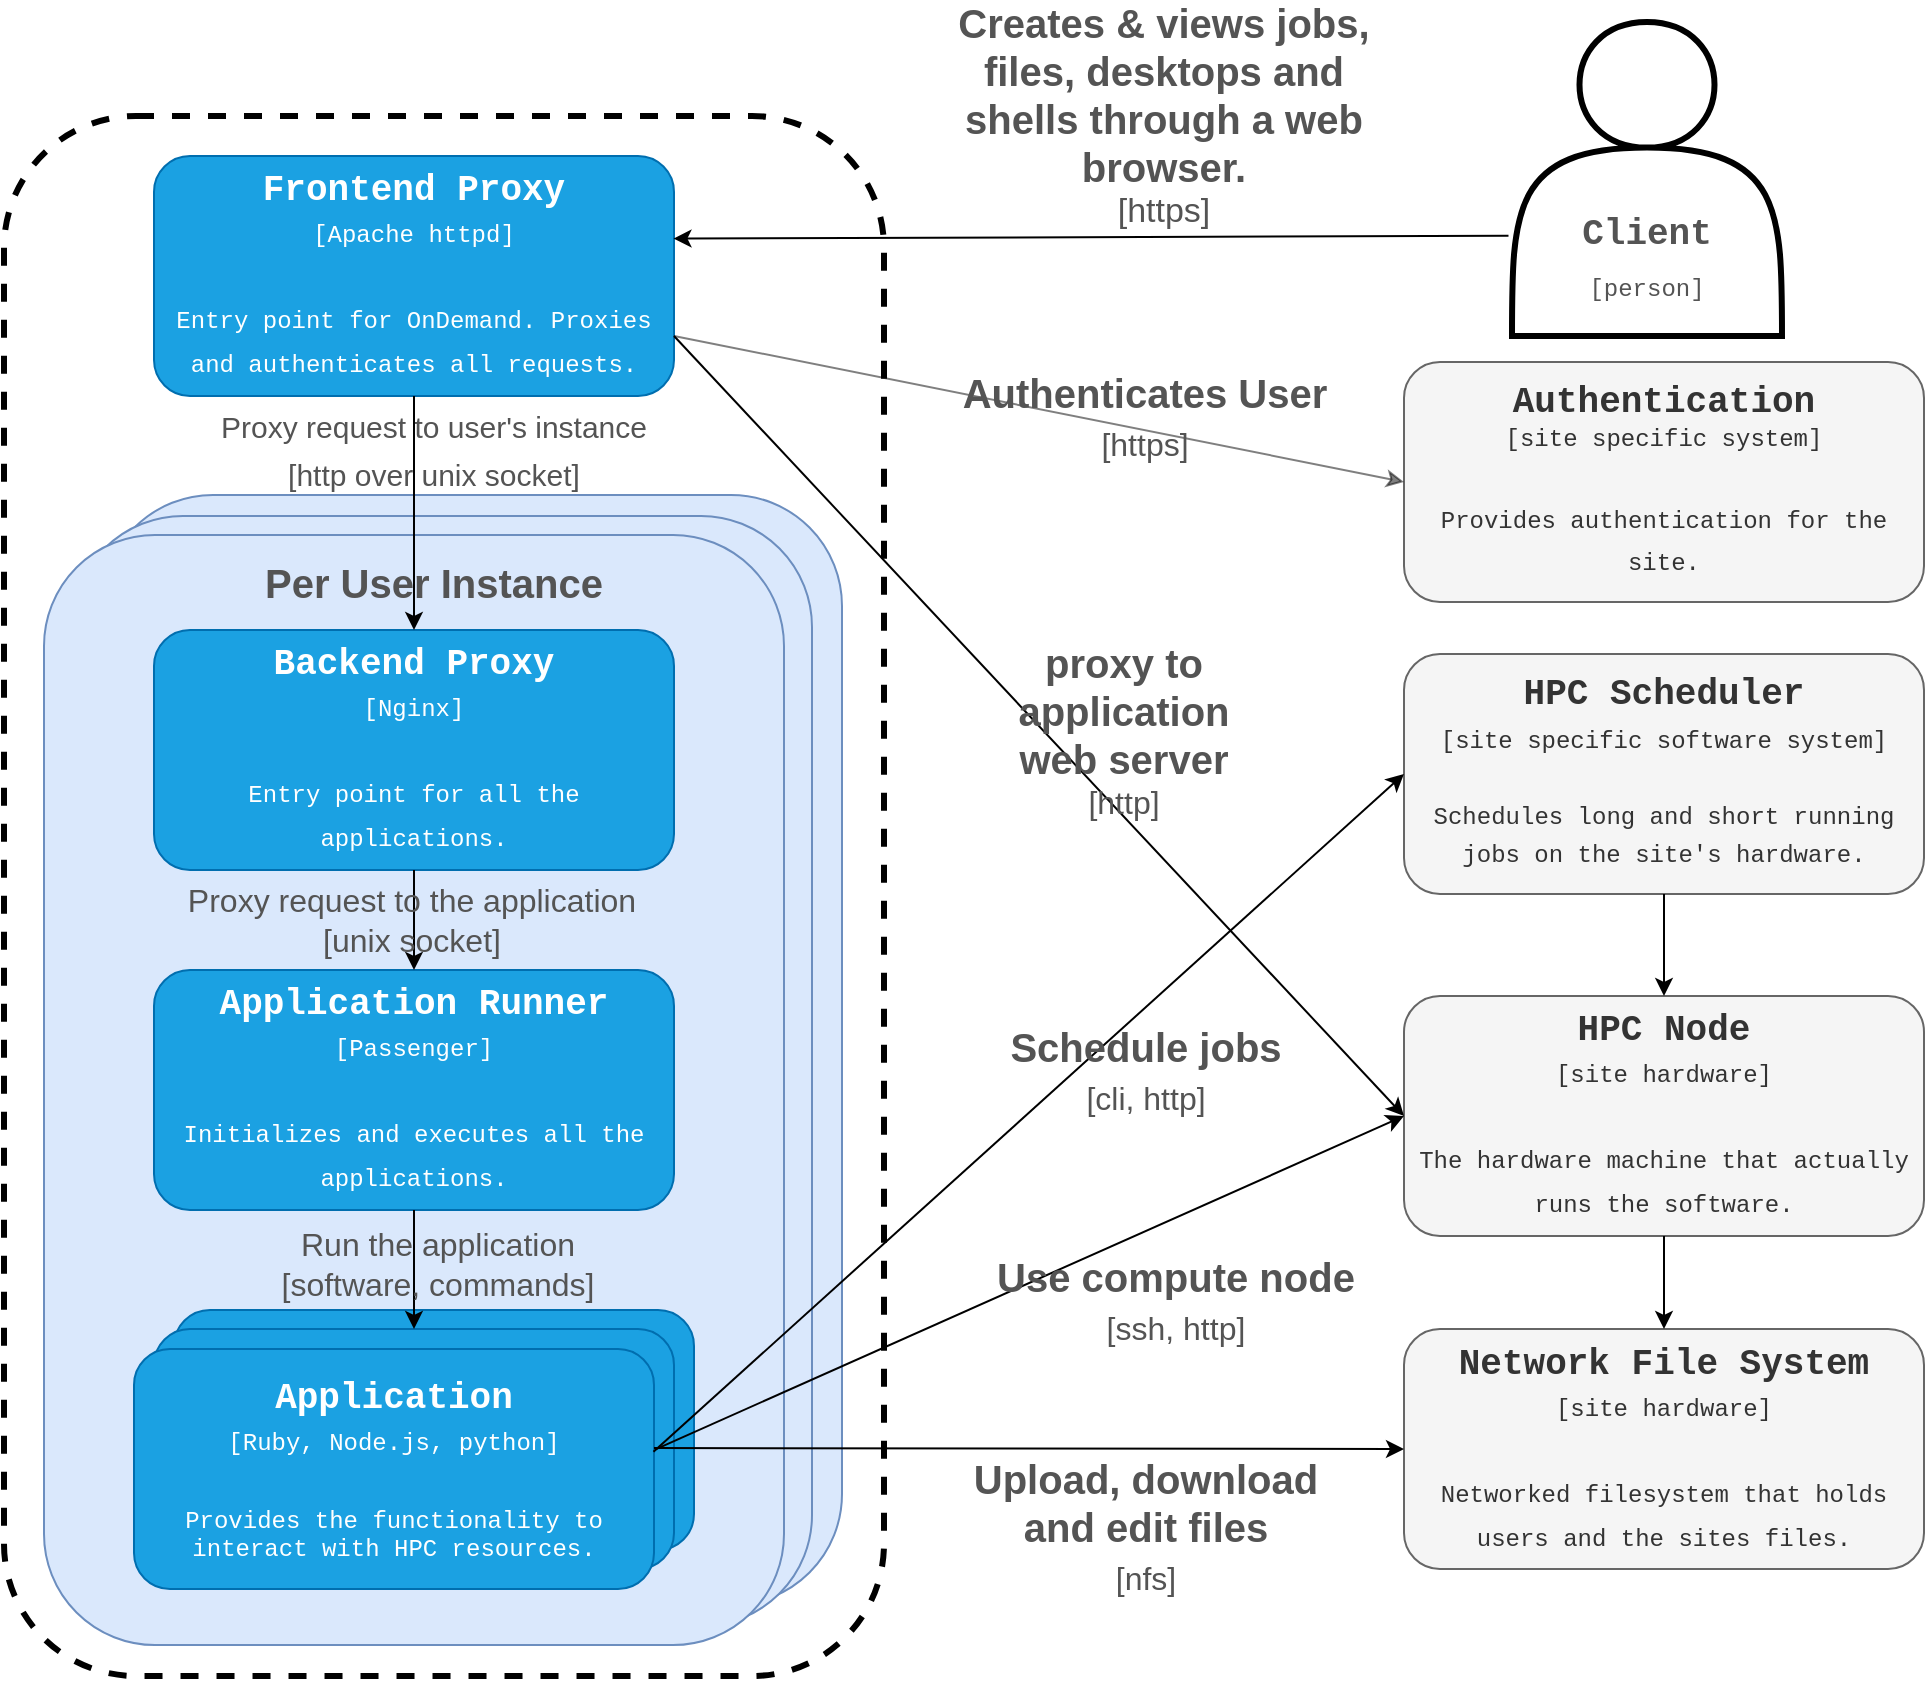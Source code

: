 <mxfile version="10.8.1" type="device"><diagram id="qPAtzh4L432bzVVf6LmU" name="Page-1"><mxGraphModel dx="1991" dy="863" grid="1" gridSize="10" guides="1" tooltips="1" connect="1" arrows="1" fold="1" page="1" pageScale="1" pageWidth="1100" pageHeight="850" math="0" shadow="0"><root><mxCell id="0"/><mxCell id="1" parent="0"/><mxCell id="j8NhipTslf6WYC6M8bfo-11" value="" style="rounded=1;whiteSpace=wrap;html=1;fontFamily=Courier New;fontStyle=0;gradientColor=none;dashed=1;strokeWidth=3;fillColor=none;" vertex="1" parent="1"><mxGeometry x="10" y="60" width="440" height="780" as="geometry"/></mxCell><mxCell id="j8NhipTslf6WYC6M8bfo-14" value="" style="rounded=1;whiteSpace=wrap;html=1;fillColor=#dae8fc;strokeColor=#6c8ebf;fontFamily=Courier New;fontStyle=0" vertex="1" parent="1"><mxGeometry x="59" y="249.5" width="370" height="555" as="geometry"/></mxCell><mxCell id="j8NhipTslf6WYC6M8bfo-13" value="" style="rounded=1;whiteSpace=wrap;html=1;fillColor=#dae8fc;strokeColor=#6c8ebf;fontFamily=Courier New;fontStyle=0" vertex="1" parent="1"><mxGeometry x="44" y="260" width="370" height="555" as="geometry"/></mxCell><mxCell id="j8NhipTslf6WYC6M8bfo-10" value="" style="rounded=1;whiteSpace=wrap;html=1;fillColor=#dae8fc;strokeColor=#6c8ebf;fontFamily=Courier New;fontStyle=0" vertex="1" parent="1"><mxGeometry x="30" y="269.5" width="370" height="555" as="geometry"/></mxCell><mxCell id="j8NhipTslf6WYC6M8bfo-8" value="&lt;div&gt;&lt;b&gt;&lt;font style=&quot;font-size: 18px&quot;&gt;Application&lt;br&gt;&lt;/font&gt;&lt;/b&gt;&lt;/div&gt;&lt;div&gt;&lt;font style=&quot;font-size: 18px&quot;&gt;&lt;font style=&quot;font-size: 12px&quot;&gt;&lt;font style=&quot;font-size: 12px&quot;&gt;[Ruby, Node.js, python]&lt;/font&gt;&lt;/font&gt;&lt;/font&gt;&lt;/div&gt;&lt;div&gt;&lt;font style=&quot;font-size: 18px&quot;&gt;&lt;font style=&quot;font-size: 12px&quot;&gt;&lt;font style=&quot;font-size: 12px&quot;&gt;&lt;br&gt;&lt;/font&gt;&lt;/font&gt;&lt;/font&gt;&lt;/div&gt;Provides the functionality " style="rounded=1;whiteSpace=wrap;html=1;fillColor=#1ba1e2;strokeColor=#006EAF;fontColor=#ffffff;fontFamily=Courier New;fontStyle=0" vertex="1" parent="1"><mxGeometry x="95" y="657" width="260" height="120" as="geometry"/></mxCell><mxCell id="j8NhipTslf6WYC6M8bfo-7" value="&lt;div&gt;&lt;b&gt;&lt;font style=&quot;font-size: 18px&quot;&gt;Application&lt;br&gt;&lt;/font&gt;&lt;/b&gt;&lt;/div&gt;&lt;div&gt;&lt;font style=&quot;font-size: 18px&quot;&gt;&lt;font style=&quot;font-size: 12px&quot;&gt;&lt;font style=&quot;font-size: 12px&quot;&gt;[Ruby, Node.js, python]&lt;/font&gt;&lt;/font&gt;&lt;/font&gt;&lt;/div&gt;&lt;div&gt;&lt;font style=&quot;font-size: 18px&quot;&gt;&lt;font style=&quot;font-size: 12px&quot;&gt;&lt;font style=&quot;font-size: 12px&quot;&gt;&lt;br&gt;&lt;/font&gt;&lt;/font&gt;&lt;/font&gt;&lt;/div&gt;Provides the functionality " style="rounded=1;whiteSpace=wrap;html=1;fillColor=#1ba1e2;strokeColor=#006EAF;fontColor=#ffffff;fontFamily=Courier New;fontStyle=0" vertex="1" parent="1"><mxGeometry x="85" y="666.5" width="260" height="120" as="geometry"/></mxCell><mxCell id="aSpc44i5AVYlap8QGFp9-12" value="&lt;div&gt;&lt;b&gt;&lt;font style=&quot;font-size: 18px&quot;&gt;Frontend Proxy&lt;br&gt;&lt;/font&gt;&lt;/b&gt;&lt;/div&gt;&lt;div&gt;&lt;font style=&quot;font-size: 18px&quot;&gt;&lt;font style=&quot;font-size: 12px&quot;&gt;&lt;font style=&quot;font-size: 12px&quot;&gt;[Apache httpd]&lt;/font&gt;&lt;/font&gt;&lt;/font&gt;&lt;/div&gt;&lt;div&gt;&lt;font style=&quot;font-size: 18px&quot;&gt;&lt;font style=&quot;font-size: 12px&quot;&gt;&lt;font style=&quot;font-size: 12px&quot;&gt;&lt;br&gt;&lt;/font&gt;&lt;/font&gt;&lt;/font&gt;&lt;/div&gt;&lt;div&gt;&lt;font style=&quot;font-size: 18px&quot;&gt;&lt;font style=&quot;font-size: 12px&quot;&gt;&lt;font style=&quot;font-size: 12px&quot;&gt;Entry point for OnDemand. Proxies and authenticates all requests.&lt;/font&gt;&lt;br&gt;&lt;/font&gt;&lt;/font&gt;&lt;/div&gt;" style="rounded=1;whiteSpace=wrap;html=1;fillColor=#1ba1e2;strokeColor=#006EAF;fontColor=#ffffff;fontFamily=Courier New;fontStyle=0" parent="1" vertex="1"><mxGeometry x="85" y="80" width="260" height="120" as="geometry"/></mxCell><mxCell id="j8NhipTslf6WYC6M8bfo-1" value="&lt;div&gt;&lt;b&gt;&lt;font style=&quot;font-size: 18px&quot;&gt;Backend Proxy&lt;br&gt;&lt;/font&gt;&lt;/b&gt;&lt;/div&gt;&lt;div&gt;&lt;font style=&quot;font-size: 18px&quot;&gt;&lt;font style=&quot;font-size: 12px&quot;&gt;&lt;font style=&quot;font-size: 12px&quot;&gt;[Nginx]&lt;/font&gt;&lt;/font&gt;&lt;/font&gt;&lt;/div&gt;&lt;div&gt;&lt;font style=&quot;font-size: 18px&quot;&gt;&lt;font style=&quot;font-size: 12px&quot;&gt;&lt;font style=&quot;font-size: 12px&quot;&gt;&lt;br&gt;&lt;/font&gt;&lt;/font&gt;&lt;/font&gt;&lt;/div&gt;&lt;div&gt;&lt;font style=&quot;font-size: 18px&quot;&gt;&lt;font style=&quot;font-size: 12px&quot;&gt;&lt;font style=&quot;font-size: 12px&quot;&gt;Entry point for all the applications.&lt;/font&gt;&lt;br&gt;&lt;/font&gt;&lt;/font&gt;&lt;/div&gt;" style="rounded=1;whiteSpace=wrap;html=1;fillColor=#1ba1e2;strokeColor=#006EAF;fontColor=#ffffff;fontFamily=Courier New;fontStyle=0" vertex="1" parent="1"><mxGeometry x="85" y="317" width="260" height="120" as="geometry"/></mxCell><mxCell id="j8NhipTslf6WYC6M8bfo-2" value="&lt;div&gt;&lt;b&gt;&lt;font style=&quot;font-size: 18px&quot;&gt;Application Runner&lt;br&gt;&lt;/font&gt;&lt;/b&gt;&lt;/div&gt;&lt;div&gt;&lt;font style=&quot;font-size: 18px&quot;&gt;&lt;font style=&quot;font-size: 12px&quot;&gt;&lt;font style=&quot;font-size: 12px&quot;&gt;[Passenger]&lt;/font&gt;&lt;/font&gt;&lt;/font&gt;&lt;/div&gt;&lt;div&gt;&lt;font style=&quot;font-size: 18px&quot;&gt;&lt;font style=&quot;font-size: 12px&quot;&gt;&lt;font style=&quot;font-size: 12px&quot;&gt;&lt;br&gt;&lt;/font&gt;&lt;/font&gt;&lt;/font&gt;&lt;/div&gt;&lt;div&gt;&lt;font style=&quot;font-size: 18px&quot;&gt;&lt;font style=&quot;font-size: 12px&quot;&gt;&lt;font style=&quot;font-size: 12px&quot;&gt;Initializes and executes all the applications.&lt;/font&gt;&lt;br&gt;&lt;/font&gt;&lt;/font&gt;&lt;/div&gt;" style="rounded=1;whiteSpace=wrap;html=1;fillColor=#1ba1e2;strokeColor=#006EAF;fontColor=#ffffff;fontFamily=Courier New;fontStyle=0" vertex="1" parent="1"><mxGeometry x="85" y="487" width="260" height="120" as="geometry"/></mxCell><mxCell id="j8NhipTslf6WYC6M8bfo-6" value="&lt;div&gt;&lt;b&gt;&lt;font style=&quot;font-size: 18px&quot;&gt;Application&lt;br&gt;&lt;/font&gt;&lt;/b&gt;&lt;/div&gt;&lt;div&gt;&lt;font style=&quot;font-size: 18px&quot;&gt;&lt;font style=&quot;font-size: 12px&quot;&gt;&lt;font style=&quot;font-size: 12px&quot;&gt;[Ruby, Node.js, python]&lt;/font&gt;&lt;/font&gt;&lt;/font&gt;&lt;/div&gt;&lt;div&gt;&lt;font style=&quot;font-size: 18px&quot;&gt;&lt;font style=&quot;font-size: 12px&quot;&gt;&lt;font style=&quot;font-size: 12px&quot;&gt;&lt;br&gt;&lt;/font&gt;&lt;/font&gt;&lt;/font&gt;&lt;/div&gt;Provides the functionality to interact with HPC resources. " style="rounded=1;whiteSpace=wrap;html=1;fillColor=#1ba1e2;strokeColor=#006EAF;fontColor=#ffffff;fontFamily=Courier New;fontStyle=0" vertex="1" parent="1"><mxGeometry x="75" y="676.5" width="260" height="120" as="geometry"/></mxCell><mxCell id="j8NhipTslf6WYC6M8bfo-9" value="&lt;div&gt;&lt;b&gt;&lt;font style=&quot;font-size: 18px&quot;&gt;Authentication&lt;br&gt;&lt;/font&gt;&lt;/b&gt;&lt;/div&gt;&lt;div&gt;&lt;font&gt;&lt;font&gt;&lt;font&gt;[site specific system]&lt;/font&gt;&lt;/font&gt;&lt;/font&gt;&lt;/div&gt;&lt;div&gt;&lt;font style=&quot;font-size: 18px&quot;&gt;&lt;font style=&quot;font-size: 12px&quot;&gt;&lt;font style=&quot;font-size: 12px&quot;&gt;&lt;br&gt;&lt;/font&gt;&lt;/font&gt;&lt;/font&gt;&lt;/div&gt;&lt;div&gt;&lt;font style=&quot;font-size: 18px&quot;&gt;&lt;font style=&quot;font-size: 12px&quot;&gt;Provides authentication for the site.&lt;br&gt;&lt;/font&gt;&lt;/font&gt;&lt;/div&gt;" style="rounded=1;whiteSpace=wrap;html=1;fillColor=#f5f5f5;strokeColor=#666666;fontColor=#333333;fontFamily=Courier New;fontStyle=0" vertex="1" parent="1"><mxGeometry x="710" y="183" width="260" height="120" as="geometry"/></mxCell><mxCell id="j8NhipTslf6WYC6M8bfo-12" value="Per User Instance" style="text;html=1;strokeColor=none;fillColor=none;align=center;verticalAlign=middle;whiteSpace=wrap;rounded=0;fontSize=20;fontStyle=1;fontColor=#545454;" vertex="1" parent="1"><mxGeometry x="118" y="283" width="214" height="20" as="geometry"/></mxCell><mxCell id="j8NhipTslf6WYC6M8bfo-15" value="&lt;div&gt;&lt;b&gt;&lt;font style=&quot;font-size: 18px&quot;&gt;HPC Scheduler&lt;br&gt;&lt;/font&gt;&lt;/b&gt;&lt;/div&gt;&lt;div&gt;&lt;font style=&quot;font-size: 18px&quot;&gt;&lt;font style=&quot;font-size: 12px&quot;&gt;&lt;font style=&quot;font-size: 12px&quot;&gt;[site specific software system]&lt;/font&gt;&lt;/font&gt;&lt;/font&gt;&lt;/div&gt;&lt;div&gt;&lt;font style=&quot;font-size: 18px&quot;&gt;&lt;font style=&quot;font-size: 12px&quot;&gt;&lt;font style=&quot;font-size: 12px&quot;&gt;&lt;br&gt;&lt;/font&gt;&lt;/font&gt;&lt;/font&gt;&lt;/div&gt;&lt;div&gt;Schedules long and short running jobs on the site's hardware.&lt;font style=&quot;font-size: 18px&quot;&gt;&lt;font style=&quot;font-size: 12px&quot;&gt;&lt;br&gt;&lt;/font&gt;&lt;/font&gt;&lt;/div&gt;" style="rounded=1;whiteSpace=wrap;html=1;fillColor=#f5f5f5;strokeColor=#666666;fontColor=#333333;fontFamily=Courier New;fontStyle=0" vertex="1" parent="1"><mxGeometry x="710" y="329" width="260" height="120" as="geometry"/></mxCell><mxCell id="j8NhipTslf6WYC6M8bfo-16" value="&lt;div&gt;&lt;b&gt;&lt;font style=&quot;font-size: 18px&quot;&gt;HPC Node&lt;br&gt;&lt;/font&gt;&lt;/b&gt;&lt;/div&gt;&lt;div&gt;&lt;font style=&quot;font-size: 18px&quot;&gt;&lt;font style=&quot;font-size: 12px&quot;&gt;&lt;font style=&quot;font-size: 12px&quot;&gt;[site hardware]&lt;/font&gt;&lt;/font&gt;&lt;/font&gt;&lt;/div&gt;&lt;div&gt;&lt;font style=&quot;font-size: 18px&quot;&gt;&lt;font style=&quot;font-size: 12px&quot;&gt;&lt;font style=&quot;font-size: 12px&quot;&gt;&lt;br&gt;&lt;/font&gt;&lt;/font&gt;&lt;/font&gt;&lt;/div&gt;&lt;div&gt;&lt;font style=&quot;font-size: 18px&quot;&gt;&lt;font style=&quot;font-size: 12px&quot;&gt;The hardware machine that actually runs the software.&lt;br&gt;&lt;/font&gt;&lt;/font&gt;&lt;/div&gt;" style="rounded=1;whiteSpace=wrap;html=1;fillColor=#f5f5f5;strokeColor=#666666;fontColor=#333333;fontFamily=Courier New;fontStyle=0" vertex="1" parent="1"><mxGeometry x="710" y="500" width="260" height="120" as="geometry"/></mxCell><mxCell id="j8NhipTslf6WYC6M8bfo-17" value="&lt;div&gt;&lt;b&gt;&lt;font style=&quot;font-size: 18px&quot;&gt;Network File System&lt;br&gt;&lt;/font&gt;&lt;/b&gt;&lt;/div&gt;&lt;div&gt;&lt;font style=&quot;font-size: 18px&quot;&gt;&lt;font style=&quot;font-size: 12px&quot;&gt;&lt;font style=&quot;font-size: 12px&quot;&gt;[site hardware]&lt;/font&gt;&lt;/font&gt;&lt;/font&gt;&lt;/div&gt;&lt;div&gt;&lt;font style=&quot;font-size: 18px&quot;&gt;&lt;font style=&quot;font-size: 12px&quot;&gt;&lt;font style=&quot;font-size: 12px&quot;&gt;&lt;br&gt;&lt;/font&gt;&lt;/font&gt;&lt;/font&gt;&lt;/div&gt;&lt;div&gt;&lt;font style=&quot;font-size: 18px&quot;&gt;&lt;font style=&quot;font-size: 12px&quot;&gt;Networked filesystem that holds users and the sites files.&lt;br&gt;&lt;/font&gt;&lt;/font&gt;&lt;/div&gt;" style="rounded=1;whiteSpace=wrap;html=1;fillColor=#f5f5f5;strokeColor=#666666;fontColor=#333333;fontFamily=Courier New;fontStyle=0" vertex="1" parent="1"><mxGeometry x="710" y="666.5" width="260" height="120" as="geometry"/></mxCell><mxCell id="j8NhipTslf6WYC6M8bfo-18" value="" style="endArrow=classic;html=1;fontSize=20;fontColor=#545454;entryX=0;entryY=0.5;entryDx=0;entryDy=0;exitX=1;exitY=0.75;exitDx=0;exitDy=0;strokeWidth=1;opacity=50;shadow=0;sourcePerimeterSpacing=0;" edge="1" parent="1" source="aSpc44i5AVYlap8QGFp9-12" target="j8NhipTslf6WYC6M8bfo-9"><mxGeometry width="50" height="50" relative="1" as="geometry"><mxPoint x="510" y="230" as="sourcePoint"/><mxPoint x="1000" y="320" as="targetPoint"/></mxGeometry></mxCell><mxCell id="j8NhipTslf6WYC6M8bfo-19" value="" style="endArrow=classic;html=1;fontSize=20;fontColor=#545454;entryX=0;entryY=0.5;entryDx=0;entryDy=0;" edge="1" parent="1" target="j8NhipTslf6WYC6M8bfo-17"><mxGeometry width="50" height="50" relative="1" as="geometry"><mxPoint x="335" y="726" as="sourcePoint"/><mxPoint x="546.429" y="725.857" as="targetPoint"/></mxGeometry></mxCell><mxCell id="j8NhipTslf6WYC6M8bfo-20" value="" style="endArrow=classic;html=1;fontSize=20;fontColor=#545454;entryX=0;entryY=0.5;entryDx=0;entryDy=0;exitX=1.005;exitY=0.416;exitDx=0;exitDy=0;exitPerimeter=0;" edge="1" parent="1" source="j8NhipTslf6WYC6M8bfo-6" target="j8NhipTslf6WYC6M8bfo-16"><mxGeometry width="50" height="50" relative="1" as="geometry"><mxPoint x="510" y="690" as="sourcePoint"/><mxPoint x="580.429" y="737" as="targetPoint"/><Array as="points"/></mxGeometry></mxCell><mxCell id="j8NhipTslf6WYC6M8bfo-21" value="" style="endArrow=classic;html=1;fontSize=20;fontColor=#545454;entryX=0;entryY=0.5;entryDx=0;entryDy=0;exitX=0.999;exitY=0.428;exitDx=0;exitDy=0;exitPerimeter=0;" edge="1" parent="1" source="j8NhipTslf6WYC6M8bfo-6" target="j8NhipTslf6WYC6M8bfo-15"><mxGeometry width="50" height="50" relative="1" as="geometry"><mxPoint x="340" y="727" as="sourcePoint"/><mxPoint x="580.429" y="547" as="targetPoint"/><Array as="points"/></mxGeometry></mxCell><mxCell id="j8NhipTslf6WYC6M8bfo-22" value="" style="endArrow=classic;html=1;fontSize=20;fontColor=#545454;entryX=0.5;entryY=0;entryDx=0;entryDy=0;exitX=0.5;exitY=1;exitDx=0;exitDy=0;" edge="1" parent="1" source="aSpc44i5AVYlap8QGFp9-12" target="j8NhipTslf6WYC6M8bfo-1"><mxGeometry width="50" height="50" relative="1" as="geometry"><mxPoint x="790" y="537.5" as="sourcePoint"/><mxPoint x="1020.429" y="174.643" as="targetPoint"/><Array as="points"/></mxGeometry></mxCell><mxCell id="j8NhipTslf6WYC6M8bfo-23" value="" style="endArrow=classic;html=1;fontSize=20;fontColor=#545454;entryX=0.5;entryY=0;entryDx=0;entryDy=0;exitX=0.5;exitY=1;exitDx=0;exitDy=0;" edge="1" parent="1" source="j8NhipTslf6WYC6M8bfo-1" target="j8NhipTslf6WYC6M8bfo-2"><mxGeometry width="50" height="50" relative="1" as="geometry"><mxPoint x="224.714" y="209.857" as="sourcePoint"/><mxPoint x="224.714" y="327" as="targetPoint"/><Array as="points"/></mxGeometry></mxCell><mxCell id="j8NhipTslf6WYC6M8bfo-24" value="" style="endArrow=classic;html=1;fontSize=20;fontColor=#545454;entryX=0.5;entryY=0;entryDx=0;entryDy=0;exitX=0.5;exitY=1;exitDx=0;exitDy=0;" edge="1" parent="1" source="j8NhipTslf6WYC6M8bfo-2" target="j8NhipTslf6WYC6M8bfo-7"><mxGeometry width="50" height="50" relative="1" as="geometry"><mxPoint x="224.714" y="447" as="sourcePoint"/><mxPoint x="224.714" y="497" as="targetPoint"/><Array as="points"/></mxGeometry></mxCell><mxCell id="j8NhipTslf6WYC6M8bfo-25" value="" style="endArrow=classic;html=1;fontSize=20;fontColor=#545454;exitX=0.5;exitY=1;exitDx=0;exitDy=0;entryX=0.5;entryY=0;entryDx=0;entryDy=0;" edge="1" parent="1" source="j8NhipTslf6WYC6M8bfo-16" target="j8NhipTslf6WYC6M8bfo-17"><mxGeometry width="50" height="50" relative="1" as="geometry"><mxPoint x="699" y="618" as="sourcePoint"/><mxPoint x="699" y="670" as="targetPoint"/><Array as="points"/></mxGeometry></mxCell><mxCell id="j8NhipTslf6WYC6M8bfo-26" value="" style="endArrow=classic;html=1;fontSize=20;fontColor=#545454;entryX=0.5;entryY=0;entryDx=0;entryDy=0;exitX=0.5;exitY=1;exitDx=0;exitDy=0;" edge="1" parent="1" source="j8NhipTslf6WYC6M8bfo-15" target="j8NhipTslf6WYC6M8bfo-16"><mxGeometry width="50" height="50" relative="1" as="geometry"><mxPoint x="790" y="450" as="sourcePoint"/><mxPoint x="700" y="500" as="targetPoint"/><Array as="points"/></mxGeometry></mxCell><mxCell id="j8NhipTslf6WYC6M8bfo-28" value="" style="endArrow=classic;html=1;fontSize=20;fontColor=#545454;exitX=-0.013;exitY=0.681;exitDx=0;exitDy=0;exitPerimeter=0;entryX=0.999;entryY=0.344;entryDx=0;entryDy=0;entryPerimeter=0;" edge="1" parent="1" source="j8NhipTslf6WYC6M8bfo-32" target="aSpc44i5AVYlap8QGFp9-12"><mxGeometry width="50" height="50" relative="1" as="geometry"><mxPoint x="490" y="170" as="sourcePoint"/><mxPoint x="340" y="120" as="targetPoint"/></mxGeometry></mxCell><mxCell id="j8NhipTslf6WYC6M8bfo-29" value="&lt;div&gt;&lt;b&gt;Creates &amp;amp; views jobs, files, desktops and shells through a web browser.&lt;br&gt;&lt;/b&gt;&lt;/div&gt;&lt;div style=&quot;font-size: 17px&quot;&gt;[https]&lt;b&gt;&lt;br&gt;&lt;/b&gt;&lt;/div&gt;" style="text;html=1;strokeColor=none;fillColor=none;align=center;verticalAlign=middle;whiteSpace=wrap;rounded=0;fontSize=20;fontColor=#545454;" vertex="1" parent="1"><mxGeometry x="480" y="50" width="220" height="20" as="geometry"/></mxCell><mxCell id="j8NhipTslf6WYC6M8bfo-32" value="" style="shape=actor;whiteSpace=wrap;html=1;strokeWidth=3;fillColor=none;gradientColor=none;fontSize=20;fontColor=#545454;" vertex="1" parent="1"><mxGeometry x="764" y="13" width="135" height="157" as="geometry"/></mxCell><mxCell id="j8NhipTslf6WYC6M8bfo-33" value="&lt;font style=&quot;font-size: 18px&quot; face=&quot;Courier New&quot;&gt;&lt;font style=&quot;font-size: 18px&quot;&gt;&lt;b&gt;Client&lt;/b&gt;&lt;/font&gt;&lt;br&gt;&lt;/font&gt;&lt;div&gt;&lt;font style=&quot;font-size: 18px&quot; face=&quot;Courier New&quot;&gt;&lt;font style=&quot;font-size: 12px&quot;&gt;[person]&lt;/font&gt;&lt;/font&gt;&lt;/div&gt;" style="text;html=1;strokeColor=none;fillColor=none;align=center;verticalAlign=middle;whiteSpace=wrap;rounded=0;fontSize=20;fontColor=#545454;" vertex="1" parent="1"><mxGeometry x="754" y="120" width="155" height="20" as="geometry"/></mxCell><mxCell id="j8NhipTslf6WYC6M8bfo-36" value="&lt;b&gt;Authenticates&lt;/b&gt;&lt;b&gt; User&lt;/b&gt;&lt;div&gt;&lt;font style=&quot;font-size: 16px&quot;&gt;[https]&lt;/font&gt;&lt;br&gt;&lt;/div&gt;" style="text;html=1;strokeColor=none;fillColor=none;align=center;verticalAlign=middle;whiteSpace=wrap;rounded=0;fontSize=20;fontColor=#545454;" vertex="1" parent="1"><mxGeometry x="470" y="200" width="221" height="20" as="geometry"/></mxCell><mxCell id="j8NhipTslf6WYC6M8bfo-37" value="&lt;div&gt;&lt;b&gt;Schedule jobs&lt;/b&gt;&lt;/div&gt;&lt;font style=&quot;font-size: 16px&quot;&gt;[cli, http]&lt;/font&gt;" style="text;html=1;strokeColor=none;fillColor=none;align=center;verticalAlign=middle;whiteSpace=wrap;rounded=0;fontSize=20;fontColor=#545454;" vertex="1" parent="1"><mxGeometry x="490.5" y="527" width="180" height="20" as="geometry"/></mxCell><mxCell id="j8NhipTslf6WYC6M8bfo-38" value="&lt;font style=&quot;font-size: 20px&quot;&gt;&lt;b&gt;Use compute node&lt;/b&gt;&lt;/font&gt;&lt;font style=&quot;font-size: 16px&quot;&gt;&lt;br&gt;[ssh, http]&lt;/font&gt;&lt;b&gt;&lt;br&gt;&lt;/b&gt;" style="text;html=1;strokeColor=none;fillColor=none;align=center;verticalAlign=middle;whiteSpace=wrap;rounded=0;fontSize=20;fontColor=#545454;" vertex="1" parent="1"><mxGeometry x="501" y="642" width="190" height="20" as="geometry"/></mxCell><mxCell id="j8NhipTslf6WYC6M8bfo-39" value="&lt;div&gt;&lt;b&gt;Upload, download and edit files&lt;br&gt;&lt;/b&gt;&lt;font style=&quot;font-size: 16px&quot;&gt;[nfs]&lt;/font&gt;&lt;b&gt;&lt;br&gt;&lt;/b&gt;&lt;/div&gt;&lt;div&gt;&lt;b&gt;&lt;br&gt;&lt;/b&gt;&lt;/div&gt;" style="text;html=1;strokeColor=none;fillColor=none;align=center;verticalAlign=middle;whiteSpace=wrap;rounded=0;fontSize=20;fontColor=#545454;" vertex="1" parent="1"><mxGeometry x="490.5" y="766.5" width="180" height="20" as="geometry"/></mxCell><mxCell id="j8NhipTslf6WYC6M8bfo-41" value="&lt;div&gt;&lt;font style=&quot;font-size: 15px&quot;&gt;Proxy request to user's instance &lt;br&gt;&lt;/font&gt;&lt;/div&gt;&lt;div&gt;&lt;font style=&quot;font-size: 15px&quot;&gt;[http over unix socket]&lt;br&gt;&lt;/font&gt;&lt;/div&gt;" style="text;html=1;strokeColor=none;fillColor=none;align=center;verticalAlign=middle;whiteSpace=wrap;rounded=0;fontSize=20;fontColor=#545454;" vertex="1" parent="1"><mxGeometry x="94" y="215" width="262" height="20" as="geometry"/></mxCell><mxCell id="j8NhipTslf6WYC6M8bfo-42" value="&lt;div style=&quot;font-size: 16px&quot;&gt;&lt;font style=&quot;font-size: 16px&quot;&gt;Proxy request to the application [unix socket]&lt;br&gt;&lt;/font&gt;&lt;/div&gt;" style="text;html=1;strokeColor=none;fillColor=none;align=center;verticalAlign=middle;whiteSpace=wrap;rounded=0;fontSize=20;fontColor=#545454;" vertex="1" parent="1"><mxGeometry x="83" y="452" width="262" height="20" as="geometry"/></mxCell><mxCell id="j8NhipTslf6WYC6M8bfo-43" value="&lt;div&gt;&lt;font style=&quot;font-size: 16px&quot;&gt;Run the application&lt;br&gt;&lt;/font&gt;&lt;/div&gt;&lt;div style=&quot;font-size: 16px&quot;&gt;&lt;font style=&quot;font-size: 16px&quot;&gt;[software, commands]&lt;/font&gt;&lt;br&gt;&lt;/div&gt;" style="text;html=1;strokeColor=none;fillColor=none;align=center;verticalAlign=middle;whiteSpace=wrap;rounded=0;fontSize=20;fontColor=#545454;" vertex="1" parent="1"><mxGeometry x="96" y="622" width="262" height="20" as="geometry"/></mxCell><mxCell id="j8NhipTslf6WYC6M8bfo-44" value="" style="endArrow=classic;html=1;fontSize=20;fontColor=#545454;entryX=0;entryY=0.5;entryDx=0;entryDy=0;exitX=1;exitY=0.75;exitDx=0;exitDy=0;" edge="1" parent="1" source="aSpc44i5AVYlap8QGFp9-12" target="j8NhipTslf6WYC6M8bfo-16"><mxGeometry width="50" height="50" relative="1" as="geometry"><mxPoint x="345.294" y="737.824" as="sourcePoint"/><mxPoint x="670" y="400.176" as="targetPoint"/><Array as="points"/></mxGeometry></mxCell><mxCell id="j8NhipTslf6WYC6M8bfo-46" value="&lt;b&gt;proxy to application&lt;br&gt;&lt;/b&gt;&lt;div&gt;&lt;b&gt;web server&lt;/b&gt;&lt;/div&gt;&lt;div style=&quot;font-size: 16px&quot;&gt;[http]&lt;br&gt;&lt;/div&gt;" style="text;html=1;strokeColor=none;fillColor=none;align=center;verticalAlign=middle;whiteSpace=wrap;rounded=0;fontSize=20;fontColor=#545454;" vertex="1" parent="1"><mxGeometry x="480" y="357" width="180" height="20" as="geometry"/></mxCell></root></mxGraphModel></diagram></mxfile>